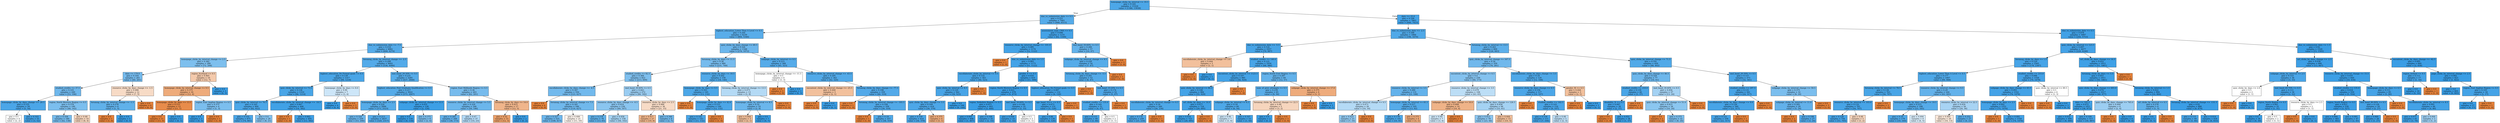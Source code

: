 digraph Tree {
node [shape=box, style="filled", color="black"] ;
0 [label="homepage_clicks_by_interval <= 19.5\ngini = 0.165\nsamples = 15324\nvalue = [1386, 13938]", fillcolor="#399de5e6"] ;
1 [label="due_vs_submission_date <= 0.5\ngini = 0.221\nsamples = 7461\nvalue = [946, 6515]", fillcolor="#399de5da"] ;
0 -> 1 [labeldistance=2.5, labelangle=45, headlabel="True"] ;
2 [label="highest_education_Lower Than A Level <= 0.5\ngini = 0.244\nsamples = 6230\nvalue = [884, 5346]", fillcolor="#399de5d5"] ;
1 -> 2 ;
3 [label="due_vs_submission_date <= -7.5\ngini = 0.218\nsamples = 4882\nvalue = [608, 4274]", fillcolor="#399de5db"] ;
2 -> 3 ;
4 [label="homepage_clicks_by_interval_change <= 2.5\ngini = 0.382\nsamples = 280\nvalue = [72, 208]", fillcolor="#399de5a7"] ;
3 -> 4 ;
5 [label="date <= 179.0\ngini = 0.354\nsamples = 261\nvalue = [60, 201]", fillcolor="#399de5b3"] ;
4 -> 5 ;
6 [label="studied_credits <= 37.5\ngini = 0.335\nsamples = 249\nvalue = [53, 196]", fillcolor="#399de5ba"] ;
5 -> 6 ;
7 [label="homepage_clicks_by_days_change <= -20.5\ngini = 0.155\nsamples = 59\nvalue = [5, 54]", fillcolor="#399de5e7"] ;
6 -> 7 ;
8 [label="gini = 0.5\nsamples = 4\nvalue = [2, 2]", fillcolor="#e5813900"] ;
7 -> 8 ;
9 [label="gini = 0.103\nsamples = 55\nvalue = [3, 52]", fillcolor="#399de5f0"] ;
7 -> 9 ;
10 [label="region_North Western Region <= 0.5\ngini = 0.378\nsamples = 190\nvalue = [48, 142]", fillcolor="#399de5a9"] ;
6 -> 10 ;
11 [label="gini = 0.358\nsamples = 180\nvalue = [42, 138]", fillcolor="#399de5b1"] ;
10 -> 11 ;
12 [label="gini = 0.48\nsamples = 10\nvalue = [6, 4]", fillcolor="#e5813955"] ;
10 -> 12 ;
13 [label="resource_clicks_by_days_change <= -1.5\ngini = 0.486\nsamples = 12\nvalue = [7, 5]", fillcolor="#e5813949"] ;
5 -> 13 ;
14 [label="forumng_clicks_by_interval_change <= -1.5\ngini = 0.278\nsamples = 6\nvalue = [1, 5]", fillcolor="#399de5cc"] ;
13 -> 14 ;
15 [label="gini = 0.0\nsamples = 1\nvalue = [1, 0]", fillcolor="#e58139ff"] ;
14 -> 15 ;
16 [label="gini = 0.0\nsamples = 5\nvalue = [0, 5]", fillcolor="#399de5ff"] ;
14 -> 16 ;
17 [label="gini = 0.0\nsamples = 6\nvalue = [6, 0]", fillcolor="#e58139ff"] ;
13 -> 17 ;
18 [label="region_Scotland <= 0.5\ngini = 0.465\nsamples = 19\nvalue = [12, 7]", fillcolor="#e581396a"] ;
4 -> 18 ;
19 [label="homepage_clicks_by_interval_change <= 9.5\ngini = 0.375\nsamples = 16\nvalue = [12, 4]", fillcolor="#e58139aa"] ;
18 -> 19 ;
20 [label="homepage_clicks_by_days <= 13.5\ngini = 0.153\nsamples = 12\nvalue = [11, 1]", fillcolor="#e58139e8"] ;
19 -> 20 ;
21 [label="gini = 0.0\nsamples = 11\nvalue = [11, 0]", fillcolor="#e58139ff"] ;
20 -> 21 ;
22 [label="gini = 0.0\nsamples = 1\nvalue = [0, 1]", fillcolor="#399de5ff"] ;
20 -> 22 ;
23 [label="region_East Anglian Region <= 0.5\ngini = 0.375\nsamples = 4\nvalue = [1, 3]", fillcolor="#399de5aa"] ;
19 -> 23 ;
24 [label="gini = 0.0\nsamples = 3\nvalue = [0, 3]", fillcolor="#399de5ff"] ;
23 -> 24 ;
25 [label="gini = 0.0\nsamples = 1\nvalue = [1, 0]", fillcolor="#e58139ff"] ;
23 -> 25 ;
26 [label="gini = 0.0\nsamples = 3\nvalue = [0, 3]", fillcolor="#399de5ff"] ;
18 -> 26 ;
27 [label="forumng_clicks_by_interval_change <= -2.5\ngini = 0.206\nsamples = 4602\nvalue = [536, 4066]", fillcolor="#399de5dd"] ;
3 -> 27 ;
28 [label="highest_education_No Formal quals <= 0.5\ngini = 0.139\nsamples = 1317\nvalue = [99, 1218]", fillcolor="#399de5ea"] ;
27 -> 28 ;
29 [label="quiz_clicks_by_interval <= 73.5\ngini = 0.136\nsamples = 1310\nvalue = [96, 1214]", fillcolor="#399de5eb"] ;
28 -> 29 ;
30 [label="quiz_clicks_by_interval <= 70.5\ngini = 0.165\nsamples = 904\nvalue = [82, 822]", fillcolor="#399de5e6"] ;
29 -> 30 ;
31 [label="gini = 0.155\nsamples = 875\nvalue = [74, 801]", fillcolor="#399de5e7"] ;
30 -> 31 ;
32 [label="gini = 0.4\nsamples = 29\nvalue = [8, 21]", fillcolor="#399de59e"] ;
30 -> 32 ;
33 [label="oucollaborate_clicks_by_interval_change <= -16.5\ngini = 0.067\nsamples = 406\nvalue = [14, 392]", fillcolor="#399de5f6"] ;
29 -> 33 ;
34 [label="gini = 0.0\nsamples = 1\nvalue = [1, 0]", fillcolor="#e58139ff"] ;
33 -> 34 ;
35 [label="gini = 0.062\nsamples = 405\nvalue = [13, 392]", fillcolor="#399de5f7"] ;
33 -> 35 ;
36 [label="homepage_clicks_by_days <= 8.0\ngini = 0.49\nsamples = 7\nvalue = [3, 4]", fillcolor="#399de540"] ;
28 -> 36 ;
37 [label="gini = 0.0\nsamples = 4\nvalue = [0, 4]", fillcolor="#399de5ff"] ;
36 -> 37 ;
38 [label="gini = 0.0\nsamples = 3\nvalue = [3, 0]", fillcolor="#e58139ff"] ;
36 -> 38 ;
39 [label="imd_band_20-30% <= 0.5\ngini = 0.231\nsamples = 3285\nvalue = [437, 2848]", fillcolor="#399de5d8"] ;
27 -> 39 ;
40 [label="highest_education_Post Graduate Qualification <= 0.5\ngini = 0.217\nsamples = 3022\nvalue = [375, 2647]", fillcolor="#399de5db"] ;
39 -> 40 ;
41 [label="homepage_clicks_by_days <= 2.5\ngini = 0.224\nsamples = 2896\nvalue = [373, 2523]", fillcolor="#399de5d9"] ;
40 -> 41 ;
42 [label="gini = 0.326\nsamples = 259\nvalue = [53, 206]", fillcolor="#399de5bd"] ;
41 -> 42 ;
43 [label="gini = 0.213\nsamples = 2637\nvalue = [320, 2317]", fillcolor="#399de5dc"] ;
41 -> 43 ;
44 [label="subpage_clicks_by_interval_change <= 13.5\ngini = 0.031\nsamples = 126\nvalue = [2, 124]", fillcolor="#399de5fb"] ;
40 -> 44 ;
45 [label="gini = 0.0\nsamples = 118\nvalue = [0, 118]", fillcolor="#399de5ff"] ;
44 -> 45 ;
46 [label="gini = 0.375\nsamples = 8\nvalue = [2, 6]", fillcolor="#399de5aa"] ;
44 -> 46 ;
47 [label="region_East Midlands Region <= 0.5\ngini = 0.36\nsamples = 263\nvalue = [62, 201]", fillcolor="#399de5b0"] ;
39 -> 47 ;
48 [label="resource_clicks_by_interval_change <= 5.5\ngini = 0.324\nsamples = 246\nvalue = [50, 196]", fillcolor="#399de5be"] ;
47 -> 48 ;
49 [label="gini = 0.285\nsamples = 209\nvalue = [36, 173]", fillcolor="#399de5ca"] ;
48 -> 49 ;
50 [label="gini = 0.47\nsamples = 37\nvalue = [14, 23]", fillcolor="#399de564"] ;
48 -> 50 ;
51 [label="forumng_clicks_by_days <= 14.0\ngini = 0.415\nsamples = 17\nvalue = [12, 5]", fillcolor="#e5813995"] ;
47 -> 51 ;
52 [label="gini = 0.32\nsamples = 15\nvalue = [12, 3]", fillcolor="#e58139bf"] ;
51 -> 52 ;
53 [label="gini = 0.0\nsamples = 2\nvalue = [0, 2]", fillcolor="#399de5ff"] ;
51 -> 53 ;
54 [label="quiz_clicks_by_days_change <= 69.5\ngini = 0.326\nsamples = 1348\nvalue = [276, 1072]", fillcolor="#399de5bd"] ;
2 -> 54 ;
55 [label="forumng_clicks_by_days <= 11.5\ngini = 0.36\nsamples = 980\nvalue = [231, 749]", fillcolor="#399de5b0"] ;
54 -> 55 ;
56 [label="studied_credits <= 82.5\ngini = 0.384\nsamples = 822\nvalue = [213, 609]", fillcolor="#399de5a6"] ;
55 -> 56 ;
57 [label="oucollaborate_clicks_by_days_change <= -4.5\ngini = 0.347\nsamples = 550\nvalue = [123, 427]", fillcolor="#399de5b6"] ;
56 -> 57 ;
58 [label="gini = 0.0\nsamples = 4\nvalue = [4, 0]", fillcolor="#e58139ff"] ;
57 -> 58 ;
59 [label="forumng_clicks_by_interval_change <= 7.5\ngini = 0.341\nsamples = 546\nvalue = [119, 427]", fillcolor="#399de5b8"] ;
57 -> 59 ;
60 [label="gini = 0.327\nsamples = 525\nvalue = [108, 417]", fillcolor="#399de5bd"] ;
59 -> 60 ;
61 [label="gini = 0.499\nsamples = 21\nvalue = [11, 10]", fillcolor="#e5813917"] ;
59 -> 61 ;
62 [label="imd_band_30-40% <= 0.5\ngini = 0.443\nsamples = 272\nvalue = [90, 182]", fillcolor="#399de581"] ;
56 -> 62 ;
63 [label="resource_clicks_by_days_change <= -0.5\ngini = 0.414\nsamples = 236\nvalue = [69, 167]", fillcolor="#399de596"] ;
62 -> 63 ;
64 [label="gini = 0.278\nsamples = 78\nvalue = [13, 65]", fillcolor="#399de5cc"] ;
63 -> 64 ;
65 [label="gini = 0.458\nsamples = 158\nvalue = [56, 102]", fillcolor="#399de573"] ;
63 -> 65 ;
66 [label="resource_clicks_by_days <= 2.5\ngini = 0.486\nsamples = 36\nvalue = [21, 15]", fillcolor="#e5813949"] ;
62 -> 66 ;
67 [label="gini = 0.417\nsamples = 27\nvalue = [19, 8]", fillcolor="#e5813994"] ;
66 -> 67 ;
68 [label="gini = 0.346\nsamples = 9\nvalue = [2, 7]", fillcolor="#399de5b6"] ;
66 -> 68 ;
69 [label="resource_clicks_by_days <= 10.5\ngini = 0.202\nsamples = 158\nvalue = [18, 140]", fillcolor="#399de5de"] ;
55 -> 69 ;
70 [label="homepage_clicks_by_days <= 0.5\ngini = 0.163\nsamples = 145\nvalue = [13, 132]", fillcolor="#399de5e6"] ;
69 -> 70 ;
71 [label="gini = 0.0\nsamples = 1\nvalue = [1, 0]", fillcolor="#e58139ff"] ;
70 -> 71 ;
72 [label="homepage_clicks_by_days <= 42.0\ngini = 0.153\nsamples = 144\nvalue = [12, 132]", fillcolor="#399de5e8"] ;
70 -> 72 ;
73 [label="gini = 0.142\nsamples = 143\nvalue = [11, 132]", fillcolor="#399de5ea"] ;
72 -> 73 ;
74 [label="gini = 0.0\nsamples = 1\nvalue = [1, 0]", fillcolor="#e58139ff"] ;
72 -> 74 ;
75 [label="forumng_clicks_by_interval_change <= 13.5\ngini = 0.473\nsamples = 13\nvalue = [5, 8]", fillcolor="#399de560"] ;
69 -> 75 ;
76 [label="homepage_clicks_by_interval <= 8.5\ngini = 0.32\nsamples = 10\nvalue = [2, 8]", fillcolor="#399de5bf"] ;
75 -> 76 ;
77 [label="gini = 0.444\nsamples = 3\nvalue = [2, 1]", fillcolor="#e581397f"] ;
76 -> 77 ;
78 [label="gini = 0.0\nsamples = 7\nvalue = [0, 7]", fillcolor="#399de5ff"] ;
76 -> 78 ;
79 [label="gini = 0.0\nsamples = 3\nvalue = [3, 0]", fillcolor="#e58139ff"] ;
75 -> 79 ;
80 [label="subpage_clicks_by_interval <= 0.5\ngini = 0.215\nsamples = 368\nvalue = [45, 323]", fillcolor="#399de5db"] ;
54 -> 80 ;
81 [label="homepage_clicks_by_interval_change <= -11.5\ngini = 0.5\nsamples = 6\nvalue = [3, 3]", fillcolor="#e5813900"] ;
80 -> 81 ;
82 [label="gini = 0.0\nsamples = 3\nvalue = [3, 0]", fillcolor="#e58139ff"] ;
81 -> 82 ;
83 [label="gini = 0.0\nsamples = 3\nvalue = [0, 3]", fillcolor="#399de5ff"] ;
81 -> 83 ;
84 [label="resource_clicks_by_interval_change <= -43.5\ngini = 0.205\nsamples = 362\nvalue = [42, 320]", fillcolor="#399de5de"] ;
80 -> 84 ;
85 [label="oucontent_clicks_by_interval_change <= -25.5\ngini = 0.444\nsamples = 3\nvalue = [2, 1]", fillcolor="#e581397f"] ;
84 -> 85 ;
86 [label="gini = 0.0\nsamples = 2\nvalue = [2, 0]", fillcolor="#e58139ff"] ;
85 -> 86 ;
87 [label="gini = 0.0\nsamples = 1\nvalue = [0, 1]", fillcolor="#399de5ff"] ;
85 -> 87 ;
88 [label="forumng_clicks_by_days_change <= -77.5\ngini = 0.198\nsamples = 359\nvalue = [40, 319]", fillcolor="#399de5df"] ;
84 -> 88 ;
89 [label="gini = 0.0\nsamples = 1\nvalue = [1, 0]", fillcolor="#e58139ff"] ;
88 -> 89 ;
90 [label="forumng_clicks_by_interval_change <= -193.5\ngini = 0.194\nsamples = 358\nvalue = [39, 319]", fillcolor="#399de5e0"] ;
88 -> 90 ;
91 [label="gini = 0.0\nsamples = 1\nvalue = [1, 0]", fillcolor="#e58139ff"] ;
90 -> 91 ;
92 [label="gini = 0.19\nsamples = 357\nvalue = [38, 319]", fillcolor="#399de5e1"] ;
90 -> 92 ;
93 [label="assessment_type_CMA <= 0.5\ngini = 0.096\nsamples = 1231\nvalue = [62, 1169]", fillcolor="#399de5f1"] ;
1 -> 93 ;
94 [label="resource_clicks_by_interval_change <= -101.0\ngini = 0.085\nsamples = 1174\nvalue = [52, 1122]", fillcolor="#399de5f3"] ;
93 -> 94 ;
95 [label="gini = 0.0\nsamples = 1\nvalue = [1, 0]", fillcolor="#e58139ff"] ;
94 -> 95 ;
96 [label="due_vs_submission_date <= 1.5\ngini = 0.083\nsamples = 1173\nvalue = [51, 1122]", fillcolor="#399de5f3"] ;
94 -> 96 ;
97 [label="oucollaborate_clicks_by_interval <= 9.5\ngini = 0.132\nsamples = 563\nvalue = [40, 523]", fillcolor="#399de5eb"] ;
96 -> 97 ;
98 [label="quiz_clicks_by_interval <= 8.5\ngini = 0.129\nsamples = 562\nvalue = [39, 523]", fillcolor="#399de5ec"] ;
97 -> 98 ;
99 [label="quiz_clicks_by_days_change <= 3.5\ngini = 0.169\nsamples = 418\nvalue = [39, 379]", fillcolor="#399de5e5"] ;
98 -> 99 ;
100 [label="gini = 0.159\nsamples = 414\nvalue = [36, 378]", fillcolor="#399de5e7"] ;
99 -> 100 ;
101 [label="gini = 0.375\nsamples = 4\nvalue = [3, 1]", fillcolor="#e58139aa"] ;
99 -> 101 ;
102 [label="gini = 0.0\nsamples = 144\nvalue = [0, 144]", fillcolor="#399de5ff"] ;
98 -> 102 ;
103 [label="gini = 0.0\nsamples = 1\nvalue = [1, 0]", fillcolor="#e58139ff"] ;
97 -> 103 ;
104 [label="gender_F <= 0.5\ngini = 0.035\nsamples = 610\nvalue = [11, 599]", fillcolor="#399de5fa"] ;
96 -> 104 ;
105 [label="region_North Western Region <= 0.5\ngini = 0.021\nsamples = 478\nvalue = [5, 473]", fillcolor="#399de5fc"] ;
104 -> 105 ;
106 [label="region_Yorkshire Region <= 0.5\ngini = 0.013\nsamples = 443\nvalue = [3, 440]", fillcolor="#399de5fd"] ;
105 -> 106 ;
107 [label="gini = 0.005\nsamples = 408\nvalue = [1, 407]", fillcolor="#399de5fe"] ;
106 -> 107 ;
108 [label="gini = 0.108\nsamples = 35\nvalue = [2, 33]", fillcolor="#399de5f0"] ;
106 -> 108 ;
109 [label="imd_band_50-60% <= 0.5\ngini = 0.108\nsamples = 35\nvalue = [2, 33]", fillcolor="#399de5f0"] ;
105 -> 109 ;
110 [label="gini = 0.059\nsamples = 33\nvalue = [1, 32]", fillcolor="#399de5f7"] ;
109 -> 110 ;
111 [label="gini = 0.5\nsamples = 2\nvalue = [1, 1]", fillcolor="#e5813900"] ;
109 -> 111 ;
112 [label="highest_education_No Formal quals <= 0.5\ngini = 0.087\nsamples = 132\nvalue = [6, 126]", fillcolor="#399de5f3"] ;
104 -> 112 ;
113 [label="age_band_55<= <= 0.5\ngini = 0.073\nsamples = 131\nvalue = [5, 126]", fillcolor="#399de5f5"] ;
112 -> 113 ;
114 [label="gini = 0.06\nsamples = 130\nvalue = [4, 126]", fillcolor="#399de5f7"] ;
113 -> 114 ;
115 [label="gini = 0.0\nsamples = 1\nvalue = [1, 0]", fillcolor="#e58139ff"] ;
113 -> 115 ;
116 [label="gini = 0.0\nsamples = 1\nvalue = [1, 0]", fillcolor="#e58139ff"] ;
112 -> 116 ;
117 [label="imd_band_50-60% <= 0.5\ngini = 0.289\nsamples = 57\nvalue = [10, 47]", fillcolor="#399de5c9"] ;
93 -> 117 ;
118 [label="subpage_clicks_by_interval_change <= 9.5\ngini = 0.226\nsamples = 54\nvalue = [7, 47]", fillcolor="#399de5d9"] ;
117 -> 118 ;
119 [label="forumng_clicks_by_days_change <= -5.5\ngini = 0.201\nsamples = 53\nvalue = [6, 47]", fillcolor="#399de5de"] ;
118 -> 119 ;
120 [label="gini = 0.0\nsamples = 1\nvalue = [1, 0]", fillcolor="#e58139ff"] ;
119 -> 120 ;
121 [label="imd_band_10-20% <= 0.5\ngini = 0.174\nsamples = 52\nvalue = [5, 47]", fillcolor="#399de5e4"] ;
119 -> 121 ;
122 [label="studied_credits <= 135.0\ngini = 0.145\nsamples = 51\nvalue = [4, 47]", fillcolor="#399de5e9"] ;
121 -> 122 ;
123 [label="gini = 0.115\nsamples = 49\nvalue = [3, 46]", fillcolor="#399de5ee"] ;
122 -> 123 ;
124 [label="gini = 0.5\nsamples = 2\nvalue = [1, 1]", fillcolor="#e5813900"] ;
122 -> 124 ;
125 [label="gini = 0.0\nsamples = 1\nvalue = [1, 0]", fillcolor="#e58139ff"] ;
121 -> 125 ;
126 [label="gini = 0.0\nsamples = 1\nvalue = [1, 0]", fillcolor="#e58139ff"] ;
118 -> 126 ;
127 [label="gini = 0.0\nsamples = 3\nvalue = [3, 0]", fillcolor="#e58139ff"] ;
117 -> 127 ;
128 [label="date <= 25.0\ngini = 0.106\nsamples = 7863\nvalue = [440, 7423]", fillcolor="#399de5f0"] ;
0 -> 128 [labeldistance=2.5, labelangle=-45, headlabel="False"] ;
129 [label="due_vs_submission_date <= -2.5\ngini = 0.188\nsamples = 1866\nvalue = [196, 1670]", fillcolor="#399de5e1"] ;
128 -> 129 ;
130 [label="due_vs_submission_date <= -5.5\ngini = 0.124\nsamples = 1057\nvalue = [70, 987]", fillcolor="#399de5ed"] ;
129 -> 130 ;
131 [label="oucollaborate_clicks_by_interval_change <= 3.0\ngini = 0.444\nsamples = 3\nvalue = [2, 1]", fillcolor="#e581397f"] ;
130 -> 131 ;
132 [label="gini = 0.0\nsamples = 2\nvalue = [2, 0]", fillcolor="#e58139ff"] ;
131 -> 132 ;
133 [label="gini = 0.0\nsamples = 1\nvalue = [0, 1]", fillcolor="#399de5ff"] ;
131 -> 133 ;
134 [label="studied_credits <= 140.0\ngini = 0.121\nsamples = 1054\nvalue = [68, 986]", fillcolor="#399de5ed"] ;
130 -> 134 ;
135 [label="oucontent_clicks_by_interval <= 1123.5\ngini = 0.107\nsamples = 985\nvalue = [56, 929]", fillcolor="#399de5f0"] ;
134 -> 135 ;
136 [label="quiz_clicks_by_interval <= 86.5\ngini = 0.106\nsamples = 984\nvalue = [55, 929]", fillcolor="#399de5f0"] ;
135 -> 136 ;
137 [label="oucollaborate_clicks_by_interval_change <= 6.5\ngini = 0.18\nsamples = 260\nvalue = [26, 234]", fillcolor="#399de5e3"] ;
136 -> 137 ;
138 [label="gini = 0.174\nsamples = 259\nvalue = [25, 234]", fillcolor="#399de5e4"] ;
137 -> 138 ;
139 [label="gini = 0.0\nsamples = 1\nvalue = [1, 0]", fillcolor="#e58139ff"] ;
137 -> 139 ;
140 [label="url_clicks_by_days <= 14.0\ngini = 0.077\nsamples = 724\nvalue = [29, 695]", fillcolor="#399de5f4"] ;
136 -> 140 ;
141 [label="gini = 0.074\nsamples = 723\nvalue = [28, 695]", fillcolor="#399de5f5"] ;
140 -> 141 ;
142 [label="gini = 0.0\nsamples = 1\nvalue = [1, 0]", fillcolor="#e58139ff"] ;
140 -> 142 ;
143 [label="gini = 0.0\nsamples = 1\nvalue = [1, 0]", fillcolor="#e58139ff"] ;
135 -> 143 ;
144 [label="region_South East Region <= 0.5\ngini = 0.287\nsamples = 69\nvalue = [12, 57]", fillcolor="#399de5c9"] ;
134 -> 144 ;
145 [label="num_of_prev_attempts <= 0.5\ngini = 0.239\nsamples = 65\nvalue = [9, 56]", fillcolor="#399de5d6"] ;
144 -> 145 ;
146 [label="subpage_clicks_by_interval <= 6.5\ngini = 0.18\nsamples = 60\nvalue = [6, 54]", fillcolor="#399de5e3"] ;
145 -> 146 ;
147 [label="gini = 0.49\nsamples = 7\nvalue = [3, 4]", fillcolor="#399de540"] ;
146 -> 147 ;
148 [label="gini = 0.107\nsamples = 53\nvalue = [3, 50]", fillcolor="#399de5f0"] ;
146 -> 148 ;
149 [label="forumng_clicks_by_interval_change <= 22.5\ngini = 0.48\nsamples = 5\nvalue = [3, 2]", fillcolor="#e5813955"] ;
145 -> 149 ;
150 [label="gini = 0.0\nsamples = 2\nvalue = [0, 2]", fillcolor="#399de5ff"] ;
149 -> 150 ;
151 [label="gini = 0.0\nsamples = 3\nvalue = [3, 0]", fillcolor="#e58139ff"] ;
149 -> 151 ;
152 [label="subpage_clicks_by_interval_change <= 17.0\ngini = 0.375\nsamples = 4\nvalue = [3, 1]", fillcolor="#e58139aa"] ;
144 -> 152 ;
153 [label="gini = 0.0\nsamples = 3\nvalue = [3, 0]", fillcolor="#e58139ff"] ;
152 -> 153 ;
154 [label="gini = 0.0\nsamples = 1\nvalue = [0, 1]", fillcolor="#399de5ff"] ;
152 -> 154 ;
155 [label="forumng_clicks_by_interval <= 13.5\ngini = 0.263\nsamples = 809\nvalue = [126, 683]", fillcolor="#399de5d0"] ;
129 -> 155 ;
156 [label="quiz_clicks_by_interval_change <= 167.5\ngini = 0.34\nsamples = 359\nvalue = [78, 281]", fillcolor="#399de5b8"] ;
155 -> 156 ;
157 [label="oucontent_clicks_by_interval_change <= 6.5\ngini = 0.4\nsamples = 239\nvalue = [66, 173]", fillcolor="#399de59e"] ;
156 -> 157 ;
158 [label="resource_clicks_by_interval <= 3.5\ngini = 0.289\nsamples = 131\nvalue = [23, 108]", fillcolor="#399de5c9"] ;
157 -> 158 ;
159 [label="oucollaborate_clicks_by_interval_change <= 0.5\ngini = 0.473\nsamples = 26\nvalue = [10, 16]", fillcolor="#399de560"] ;
158 -> 159 ;
160 [label="gini = 0.423\nsamples = 23\nvalue = [7, 16]", fillcolor="#399de58f"] ;
159 -> 160 ;
161 [label="gini = 0.0\nsamples = 3\nvalue = [3, 0]", fillcolor="#e58139ff"] ;
159 -> 161 ;
162 [label="homepage_clicks_by_interval <= 65.5\ngini = 0.217\nsamples = 105\nvalue = [13, 92]", fillcolor="#399de5db"] ;
158 -> 162 ;
163 [label="gini = 0.178\nsamples = 101\nvalue = [10, 91]", fillcolor="#399de5e3"] ;
162 -> 163 ;
164 [label="gini = 0.375\nsamples = 4\nvalue = [3, 1]", fillcolor="#e58139aa"] ;
162 -> 164 ;
165 [label="resource_clicks_by_interval_change <= 3.5\ngini = 0.479\nsamples = 108\nvalue = [43, 65]", fillcolor="#399de556"] ;
157 -> 165 ;
166 [label="subpage_clicks_by_days_change <= 10.0\ngini = 0.408\nsamples = 14\nvalue = [10, 4]", fillcolor="#e5813999"] ;
165 -> 166 ;
167 [label="gini = 0.49\nsamples = 7\nvalue = [3, 4]", fillcolor="#399de540"] ;
166 -> 167 ;
168 [label="gini = 0.0\nsamples = 7\nvalue = [7, 0]", fillcolor="#e58139ff"] ;
166 -> 168 ;
169 [label="quiz_clicks_by_days_change <= 126.5\ngini = 0.456\nsamples = 94\nvalue = [33, 61]", fillcolor="#399de575"] ;
165 -> 169 ;
170 [label="gini = 0.413\nsamples = 79\nvalue = [23, 56]", fillcolor="#399de596"] ;
169 -> 170 ;
171 [label="gini = 0.444\nsamples = 15\nvalue = [10, 5]", fillcolor="#e581397f"] ;
169 -> 171 ;
172 [label="oucollaborate_clicks_by_days_change <= 3.5\ngini = 0.18\nsamples = 120\nvalue = [12, 108]", fillcolor="#399de5e3"] ;
156 -> 172 ;
173 [label="resource_clicks_by_days_change <= 0.5\ngini = 0.156\nsamples = 117\nvalue = [10, 107]", fillcolor="#399de5e7"] ;
172 -> 173 ;
174 [label="gini = 0.0\nsamples = 1\nvalue = [1, 0]", fillcolor="#e58139ff"] ;
173 -> 174 ;
175 [label="studied_credits <= 142.5\ngini = 0.143\nsamples = 116\nvalue = [9, 107]", fillcolor="#399de5ea"] ;
173 -> 175 ;
176 [label="gini = 0.118\nsamples = 111\nvalue = [7, 104]", fillcolor="#399de5ee"] ;
175 -> 176 ;
177 [label="gini = 0.48\nsamples = 5\nvalue = [2, 3]", fillcolor="#399de555"] ;
175 -> 177 ;
178 [label="gender_M <= 0.5\ngini = 0.444\nsamples = 3\nvalue = [2, 1]", fillcolor="#e581397f"] ;
172 -> 178 ;
179 [label="gini = 0.0\nsamples = 2\nvalue = [2, 0]", fillcolor="#e58139ff"] ;
178 -> 179 ;
180 [label="gini = 0.0\nsamples = 1\nvalue = [0, 1]", fillcolor="#399de5ff"] ;
178 -> 180 ;
181 [label="quiz_clicks_by_interval_change <= 71.5\ngini = 0.191\nsamples = 450\nvalue = [48, 402]", fillcolor="#399de5e1"] ;
155 -> 181 ;
182 [label="quiz_clicks_by_days_change <= 46.5\ngini = 0.329\nsamples = 77\nvalue = [16, 61]", fillcolor="#399de5bc"] ;
181 -> 182 ;
183 [label="studied_credits <= 210.0\ngini = 0.139\nsamples = 40\nvalue = [3, 37]", fillcolor="#399de5ea"] ;
182 -> 183 ;
184 [label="disability_N <= 0.5\ngini = 0.097\nsamples = 39\nvalue = [2, 37]", fillcolor="#399de5f1"] ;
183 -> 184 ;
185 [label="gini = 0.0\nsamples = 1\nvalue = [1, 0]", fillcolor="#e58139ff"] ;
184 -> 185 ;
186 [label="gini = 0.051\nsamples = 38\nvalue = [1, 37]", fillcolor="#399de5f8"] ;
184 -> 186 ;
187 [label="gini = 0.0\nsamples = 1\nvalue = [1, 0]", fillcolor="#e58139ff"] ;
183 -> 187 ;
188 [label="imd_band_30-40% <= 0.5\ngini = 0.456\nsamples = 37\nvalue = [13, 24]", fillcolor="#399de575"] ;
182 -> 188 ;
189 [label="quiz_clicks_by_interval_change <= 51.0\ngini = 0.415\nsamples = 34\nvalue = [10, 24]", fillcolor="#399de595"] ;
188 -> 189 ;
190 [label="gini = 0.0\nsamples = 2\nvalue = [2, 0]", fillcolor="#e58139ff"] ;
189 -> 190 ;
191 [label="gini = 0.375\nsamples = 32\nvalue = [8, 24]", fillcolor="#399de5aa"] ;
189 -> 191 ;
192 [label="gini = 0.0\nsamples = 3\nvalue = [3, 0]", fillcolor="#e58139ff"] ;
188 -> 192 ;
193 [label="imd_band_20-30% <= 0.5\ngini = 0.157\nsamples = 373\nvalue = [32, 341]", fillcolor="#399de5e7"] ;
181 -> 193 ;
194 [label="studied_credits <= 297.5\ngini = 0.131\nsamples = 341\nvalue = [24, 317]", fillcolor="#399de5ec"] ;
193 -> 194 ;
195 [label="oucollaborate_clicks_by_days_change <= 9.0\ngini = 0.126\nsamples = 340\nvalue = [23, 317]", fillcolor="#399de5ec"] ;
194 -> 195 ;
196 [label="gini = 0.121\nsamples = 339\nvalue = [22, 317]", fillcolor="#399de5ed"] ;
195 -> 196 ;
197 [label="gini = 0.0\nsamples = 1\nvalue = [1, 0]", fillcolor="#e58139ff"] ;
195 -> 197 ;
198 [label="gini = 0.0\nsamples = 1\nvalue = [1, 0]", fillcolor="#e58139ff"] ;
194 -> 198 ;
199 [label="subpage_clicks_by_interval_change <= 59.5\ngini = 0.375\nsamples = 32\nvalue = [8, 24]", fillcolor="#399de5aa"] ;
193 -> 199 ;
200 [label="subpage_clicks_by_interval <= 11.0\ngini = 0.285\nsamples = 29\nvalue = [5, 24]", fillcolor="#399de5ca"] ;
199 -> 200 ;
201 [label="gini = 0.0\nsamples = 2\nvalue = [2, 0]", fillcolor="#e58139ff"] ;
200 -> 201 ;
202 [label="gini = 0.198\nsamples = 27\nvalue = [3, 24]", fillcolor="#399de5df"] ;
200 -> 202 ;
203 [label="gini = 0.0\nsamples = 3\nvalue = [3, 0]", fillcolor="#e58139ff"] ;
199 -> 203 ;
204 [label="due_vs_submission_date <= 0.5\ngini = 0.078\nsamples = 5997\nvalue = [244, 5753]", fillcolor="#399de5f4"] ;
128 -> 204 ;
205 [label="quiz_clicks_by_interval <= 123.5\ngini = 0.097\nsamples = 4477\nvalue = [229, 4248]", fillcolor="#399de5f1"] ;
204 -> 205 ;
206 [label="forumng_clicks_by_days <= 1.5\ngini = 0.129\nsamples = 2565\nvalue = [178, 2387]", fillcolor="#399de5ec"] ;
205 -> 206 ;
207 [label="highest_education_Lower Than A Level <= 0.5\ngini = 0.177\nsamples = 1007\nvalue = [99, 908]", fillcolor="#399de5e3"] ;
206 -> 207 ;
208 [label="forumng_clicks_by_interval <= 78.5\ngini = 0.136\nsamples = 763\nvalue = [56, 707]", fillcolor="#399de5eb"] ;
207 -> 208 ;
209 [label="resource_clicks_by_interval <= 103.0\ngini = 0.132\nsamples = 761\nvalue = [54, 707]", fillcolor="#399de5ec"] ;
208 -> 209 ;
210 [label="gini = 0.126\nsamples = 756\nvalue = [51, 705]", fillcolor="#399de5ed"] ;
209 -> 210 ;
211 [label="gini = 0.48\nsamples = 5\nvalue = [3, 2]", fillcolor="#e5813955"] ;
209 -> 211 ;
212 [label="gini = 0.0\nsamples = 2\nvalue = [2, 0]", fillcolor="#e58139ff"] ;
208 -> 212 ;
213 [label="resource_clicks_by_interval_change <= 9.5\ngini = 0.29\nsamples = 244\nvalue = [43, 201]", fillcolor="#399de5c8"] ;
207 -> 213 ;
214 [label="homepage_clicks_by_days_change <= 19.5\ngini = 0.215\nsamples = 188\nvalue = [23, 165]", fillcolor="#399de5db"] ;
213 -> 214 ;
215 [label="gini = 0.19\nsamples = 179\nvalue = [19, 160]", fillcolor="#399de5e1"] ;
214 -> 215 ;
216 [label="gini = 0.494\nsamples = 9\nvalue = [4, 5]", fillcolor="#399de533"] ;
214 -> 216 ;
217 [label="resource_clicks_by_interval <= 22.5\ngini = 0.459\nsamples = 56\nvalue = [20, 36]", fillcolor="#399de571"] ;
213 -> 217 ;
218 [label="gini = 0.495\nsamples = 29\nvalue = [16, 13]", fillcolor="#e5813930"] ;
217 -> 218 ;
219 [label="gini = 0.252\nsamples = 27\nvalue = [4, 23]", fillcolor="#399de5d3"] ;
217 -> 219 ;
220 [label="studied_credits <= 215.0\ngini = 0.096\nsamples = 1558\nvalue = [79, 1479]", fillcolor="#399de5f1"] ;
206 -> 220 ;
221 [label="subpage_clicks_by_days_change <= 45.5\ngini = 0.093\nsamples = 1552\nvalue = [76, 1476]", fillcolor="#399de5f2"] ;
220 -> 221 ;
222 [label="homepage_clicks_by_days <= 2.5\ngini = 0.092\nsamples = 1551\nvalue = [75, 1476]", fillcolor="#399de5f2"] ;
221 -> 222 ;
223 [label="gini = 0.0\nsamples = 1\nvalue = [1, 0]", fillcolor="#e58139ff"] ;
222 -> 223 ;
224 [label="gini = 0.091\nsamples = 1550\nvalue = [74, 1476]", fillcolor="#399de5f2"] ;
222 -> 224 ;
225 [label="gini = 0.0\nsamples = 1\nvalue = [1, 0]", fillcolor="#e58139ff"] ;
221 -> 225 ;
226 [label="quiz_clicks_by_interval <= 89.5\ngini = 0.5\nsamples = 6\nvalue = [3, 3]", fillcolor="#e5813900"] ;
220 -> 226 ;
227 [label="gini = 0.0\nsamples = 3\nvalue = [3, 0]", fillcolor="#e58139ff"] ;
226 -> 227 ;
228 [label="gini = 0.0\nsamples = 3\nvalue = [0, 3]", fillcolor="#399de5ff"] ;
226 -> 228 ;
229 [label="url_clicks_by_days_change <= 14.5\ngini = 0.052\nsamples = 1912\nvalue = [51, 1861]", fillcolor="#399de5f8"] ;
205 -> 229 ;
230 [label="forumng_clicks_by_days <= 5.5\ngini = 0.051\nsamples = 1911\nvalue = [50, 1861]", fillcolor="#399de5f8"] ;
229 -> 230 ;
231 [label="quiz_clicks_by_days_change <= 693.0\ngini = 0.076\nsamples = 1017\nvalue = [40, 977]", fillcolor="#399de5f5"] ;
230 -> 231 ;
232 [label="date <= 105.5\ngini = 0.072\nsamples = 1011\nvalue = [38, 973]", fillcolor="#399de5f5"] ;
231 -> 232 ;
233 [label="gini = 0.032\nsamples = 494\nvalue = [8, 486]", fillcolor="#399de5fb"] ;
232 -> 233 ;
234 [label="gini = 0.109\nsamples = 517\nvalue = [30, 487]", fillcolor="#399de5ef"] ;
232 -> 234 ;
235 [label="quiz_clicks_by_days_change <= 745.0\ngini = 0.444\nsamples = 6\nvalue = [2, 4]", fillcolor="#399de57f"] ;
231 -> 235 ;
236 [label="gini = 0.0\nsamples = 2\nvalue = [2, 0]", fillcolor="#e58139ff"] ;
235 -> 236 ;
237 [label="gini = 0.0\nsamples = 4\nvalue = [0, 4]", fillcolor="#399de5ff"] ;
235 -> 237 ;
238 [label="forumng_clicks_by_interval <= 1.5\ngini = 0.022\nsamples = 894\nvalue = [10, 884]", fillcolor="#399de5fc"] ;
230 -> 238 ;
239 [label="url_clicks_by_interval <= 0.5\ngini = 0.278\nsamples = 6\nvalue = [1, 5]", fillcolor="#399de5cc"] ;
238 -> 239 ;
240 [label="gini = 0.0\nsamples = 5\nvalue = [0, 5]", fillcolor="#399de5ff"] ;
239 -> 240 ;
241 [label="gini = 0.0\nsamples = 1\nvalue = [1, 0]", fillcolor="#e58139ff"] ;
239 -> 241 ;
242 [label="forumng_clicks_by_interval_change <= -131.5\ngini = 0.02\nsamples = 888\nvalue = [9, 879]", fillcolor="#399de5fc"] ;
238 -> 242 ;
243 [label="gini = 0.115\nsamples = 49\nvalue = [3, 46]", fillcolor="#399de5ee"] ;
242 -> 243 ;
244 [label="gini = 0.014\nsamples = 839\nvalue = [6, 833]", fillcolor="#399de5fd"] ;
242 -> 244 ;
245 [label="gini = 0.0\nsamples = 1\nvalue = [1, 0]", fillcolor="#e58139ff"] ;
229 -> 245 ;
246 [label="due_vs_submission_date <= 1.5\ngini = 0.02\nsamples = 1520\nvalue = [15, 1505]", fillcolor="#399de5fc"] ;
204 -> 246 ;
247 [label="url_clicks_by_days_change <= -2.5\ngini = 0.038\nsamples = 680\nvalue = [13, 667]", fillcolor="#399de5fa"] ;
246 -> 247 ;
248 [label="subpage_clicks_by_interval <= 2.5\ngini = 0.153\nsamples = 36\nvalue = [3, 33]", fillcolor="#399de5e8"] ;
247 -> 248 ;
249 [label="quiz_clicks_by_days <= 2.0\ngini = 0.5\nsamples = 2\nvalue = [1, 1]", fillcolor="#e5813900"] ;
248 -> 249 ;
250 [label="gini = 0.0\nsamples = 1\nvalue = [1, 0]", fillcolor="#e58139ff"] ;
249 -> 250 ;
251 [label="gini = 0.0\nsamples = 1\nvalue = [0, 1]", fillcolor="#399de5ff"] ;
249 -> 251 ;
252 [label="imd_band_60-70% <= 0.5\ngini = 0.111\nsamples = 34\nvalue = [2, 32]", fillcolor="#399de5ef"] ;
248 -> 252 ;
253 [label="region_North Region <= 0.5\ngini = 0.061\nsamples = 32\nvalue = [1, 31]", fillcolor="#399de5f7"] ;
252 -> 253 ;
254 [label="gini = 0.0\nsamples = 30\nvalue = [0, 30]", fillcolor="#399de5ff"] ;
253 -> 254 ;
255 [label="gini = 0.5\nsamples = 2\nvalue = [1, 1]", fillcolor="#e5813900"] ;
253 -> 255 ;
256 [label="resource_clicks_by_days <= 2.5\ngini = 0.5\nsamples = 2\nvalue = [1, 1]", fillcolor="#e5813900"] ;
252 -> 256 ;
257 [label="gini = 0.0\nsamples = 1\nvalue = [1, 0]", fillcolor="#e58139ff"] ;
256 -> 257 ;
258 [label="gini = 0.0\nsamples = 1\nvalue = [0, 1]", fillcolor="#399de5ff"] ;
256 -> 258 ;
259 [label="resource_clicks_by_interval_change <= 15.5\ngini = 0.031\nsamples = 644\nvalue = [10, 634]", fillcolor="#399de5fb"] ;
247 -> 259 ;
260 [label="studied_credits <= 135.0\ngini = 0.018\nsamples = 559\nvalue = [5, 554]", fillcolor="#399de5fd"] ;
259 -> 260 ;
261 [label="region_South Region <= 0.5\ngini = 0.011\nsamples = 530\nvalue = [3, 527]", fillcolor="#399de5fe"] ;
260 -> 261 ;
262 [label="gini = 0.004\nsamples = 483\nvalue = [1, 482]", fillcolor="#399de5fe"] ;
261 -> 262 ;
263 [label="gini = 0.081\nsamples = 47\nvalue = [2, 45]", fillcolor="#399de5f4"] ;
261 -> 263 ;
264 [label="imd_band_80-90% <= 0.5\ngini = 0.128\nsamples = 29\nvalue = [2, 27]", fillcolor="#399de5ec"] ;
260 -> 264 ;
265 [label="gini = 0.069\nsamples = 28\nvalue = [1, 27]", fillcolor="#399de5f6"] ;
264 -> 265 ;
266 [label="gini = 0.0\nsamples = 1\nvalue = [1, 0]", fillcolor="#e58139ff"] ;
264 -> 266 ;
267 [label="homepage_clicks_by_days <= 6.5\ngini = 0.111\nsamples = 85\nvalue = [5, 80]", fillcolor="#399de5ef"] ;
259 -> 267 ;
268 [label="gini = 0.0\nsamples = 1\nvalue = [1, 0]", fillcolor="#e58139ff"] ;
267 -> 268 ;
269 [label="oucollaborate_clicks_by_interval <= 8.5\ngini = 0.091\nsamples = 84\nvalue = [4, 80]", fillcolor="#399de5f2"] ;
267 -> 269 ;
270 [label="gini = 0.071\nsamples = 81\nvalue = [3, 78]", fillcolor="#399de5f5"] ;
269 -> 270 ;
271 [label="gini = 0.444\nsamples = 3\nvalue = [1, 2]", fillcolor="#399de57f"] ;
269 -> 271 ;
272 [label="oucontent_clicks_by_days_change <= -62.5\ngini = 0.005\nsamples = 840\nvalue = [2, 838]", fillcolor="#399de5fe"] ;
246 -> 272 ;
273 [label="region_Ireland <= 0.5\ngini = 0.111\nsamples = 17\nvalue = [1, 16]", fillcolor="#399de5ef"] ;
272 -> 273 ;
274 [label="gini = 0.0\nsamples = 16\nvalue = [0, 16]", fillcolor="#399de5ff"] ;
273 -> 274 ;
275 [label="gini = 0.0\nsamples = 1\nvalue = [1, 0]", fillcolor="#e58139ff"] ;
273 -> 275 ;
276 [label="page_clicks_by_interval_change <= 2.5\ngini = 0.002\nsamples = 823\nvalue = [1, 822]", fillcolor="#399de5ff"] ;
272 -> 276 ;
277 [label="gini = 0.0\nsamples = 805\nvalue = [0, 805]", fillcolor="#399de5ff"] ;
276 -> 277 ;
278 [label="region_East Anglian Region <= 0.5\ngini = 0.105\nsamples = 18\nvalue = [1, 17]", fillcolor="#399de5f0"] ;
276 -> 278 ;
279 [label="gini = 0.0\nsamples = 17\nvalue = [0, 17]", fillcolor="#399de5ff"] ;
278 -> 279 ;
280 [label="gini = 0.0\nsamples = 1\nvalue = [1, 0]", fillcolor="#e58139ff"] ;
278 -> 280 ;
}